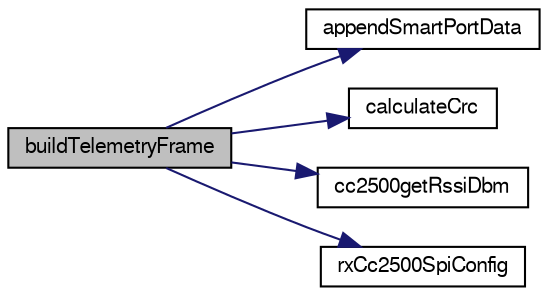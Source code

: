 digraph "buildTelemetryFrame"
{
  edge [fontname="FreeSans",fontsize="10",labelfontname="FreeSans",labelfontsize="10"];
  node [fontname="FreeSans",fontsize="10",shape=record];
  rankdir="LR";
  Node1 [label="buildTelemetryFrame",height=0.2,width=0.4,color="black", fillcolor="grey75", style="filled", fontcolor="black"];
  Node1 -> Node2 [color="midnightblue",fontsize="10",style="solid",fontname="FreeSans"];
  Node2 [label="appendSmartPortData",height=0.2,width=0.4,color="black", fillcolor="white", style="filled",URL="$cc2500__frsky__x_8c.html#aa34ed2efb7e7bcf2f58fe46dd430af16"];
  Node1 -> Node3 [color="midnightblue",fontsize="10",style="solid",fontname="FreeSans"];
  Node3 [label="calculateCrc",height=0.2,width=0.4,color="black", fillcolor="white", style="filled",URL="$cc2500__frsky__x_8c.html#a74b7c623e8494053e65ec2a833b6af6e"];
  Node1 -> Node4 [color="midnightblue",fontsize="10",style="solid",fontname="FreeSans"];
  Node4 [label="cc2500getRssiDbm",height=0.2,width=0.4,color="black", fillcolor="white", style="filled",URL="$cc2500__common_8c.html#adcd2120ef440303205db6619ab61f557"];
  Node1 -> Node5 [color="midnightblue",fontsize="10",style="solid",fontname="FreeSans"];
  Node5 [label="rxCc2500SpiConfig",height=0.2,width=0.4,color="black", fillcolor="white", style="filled",URL="$cc2500__settings_8c.html#aad1629e38fffa025a33f8054243bd6f0"];
}

